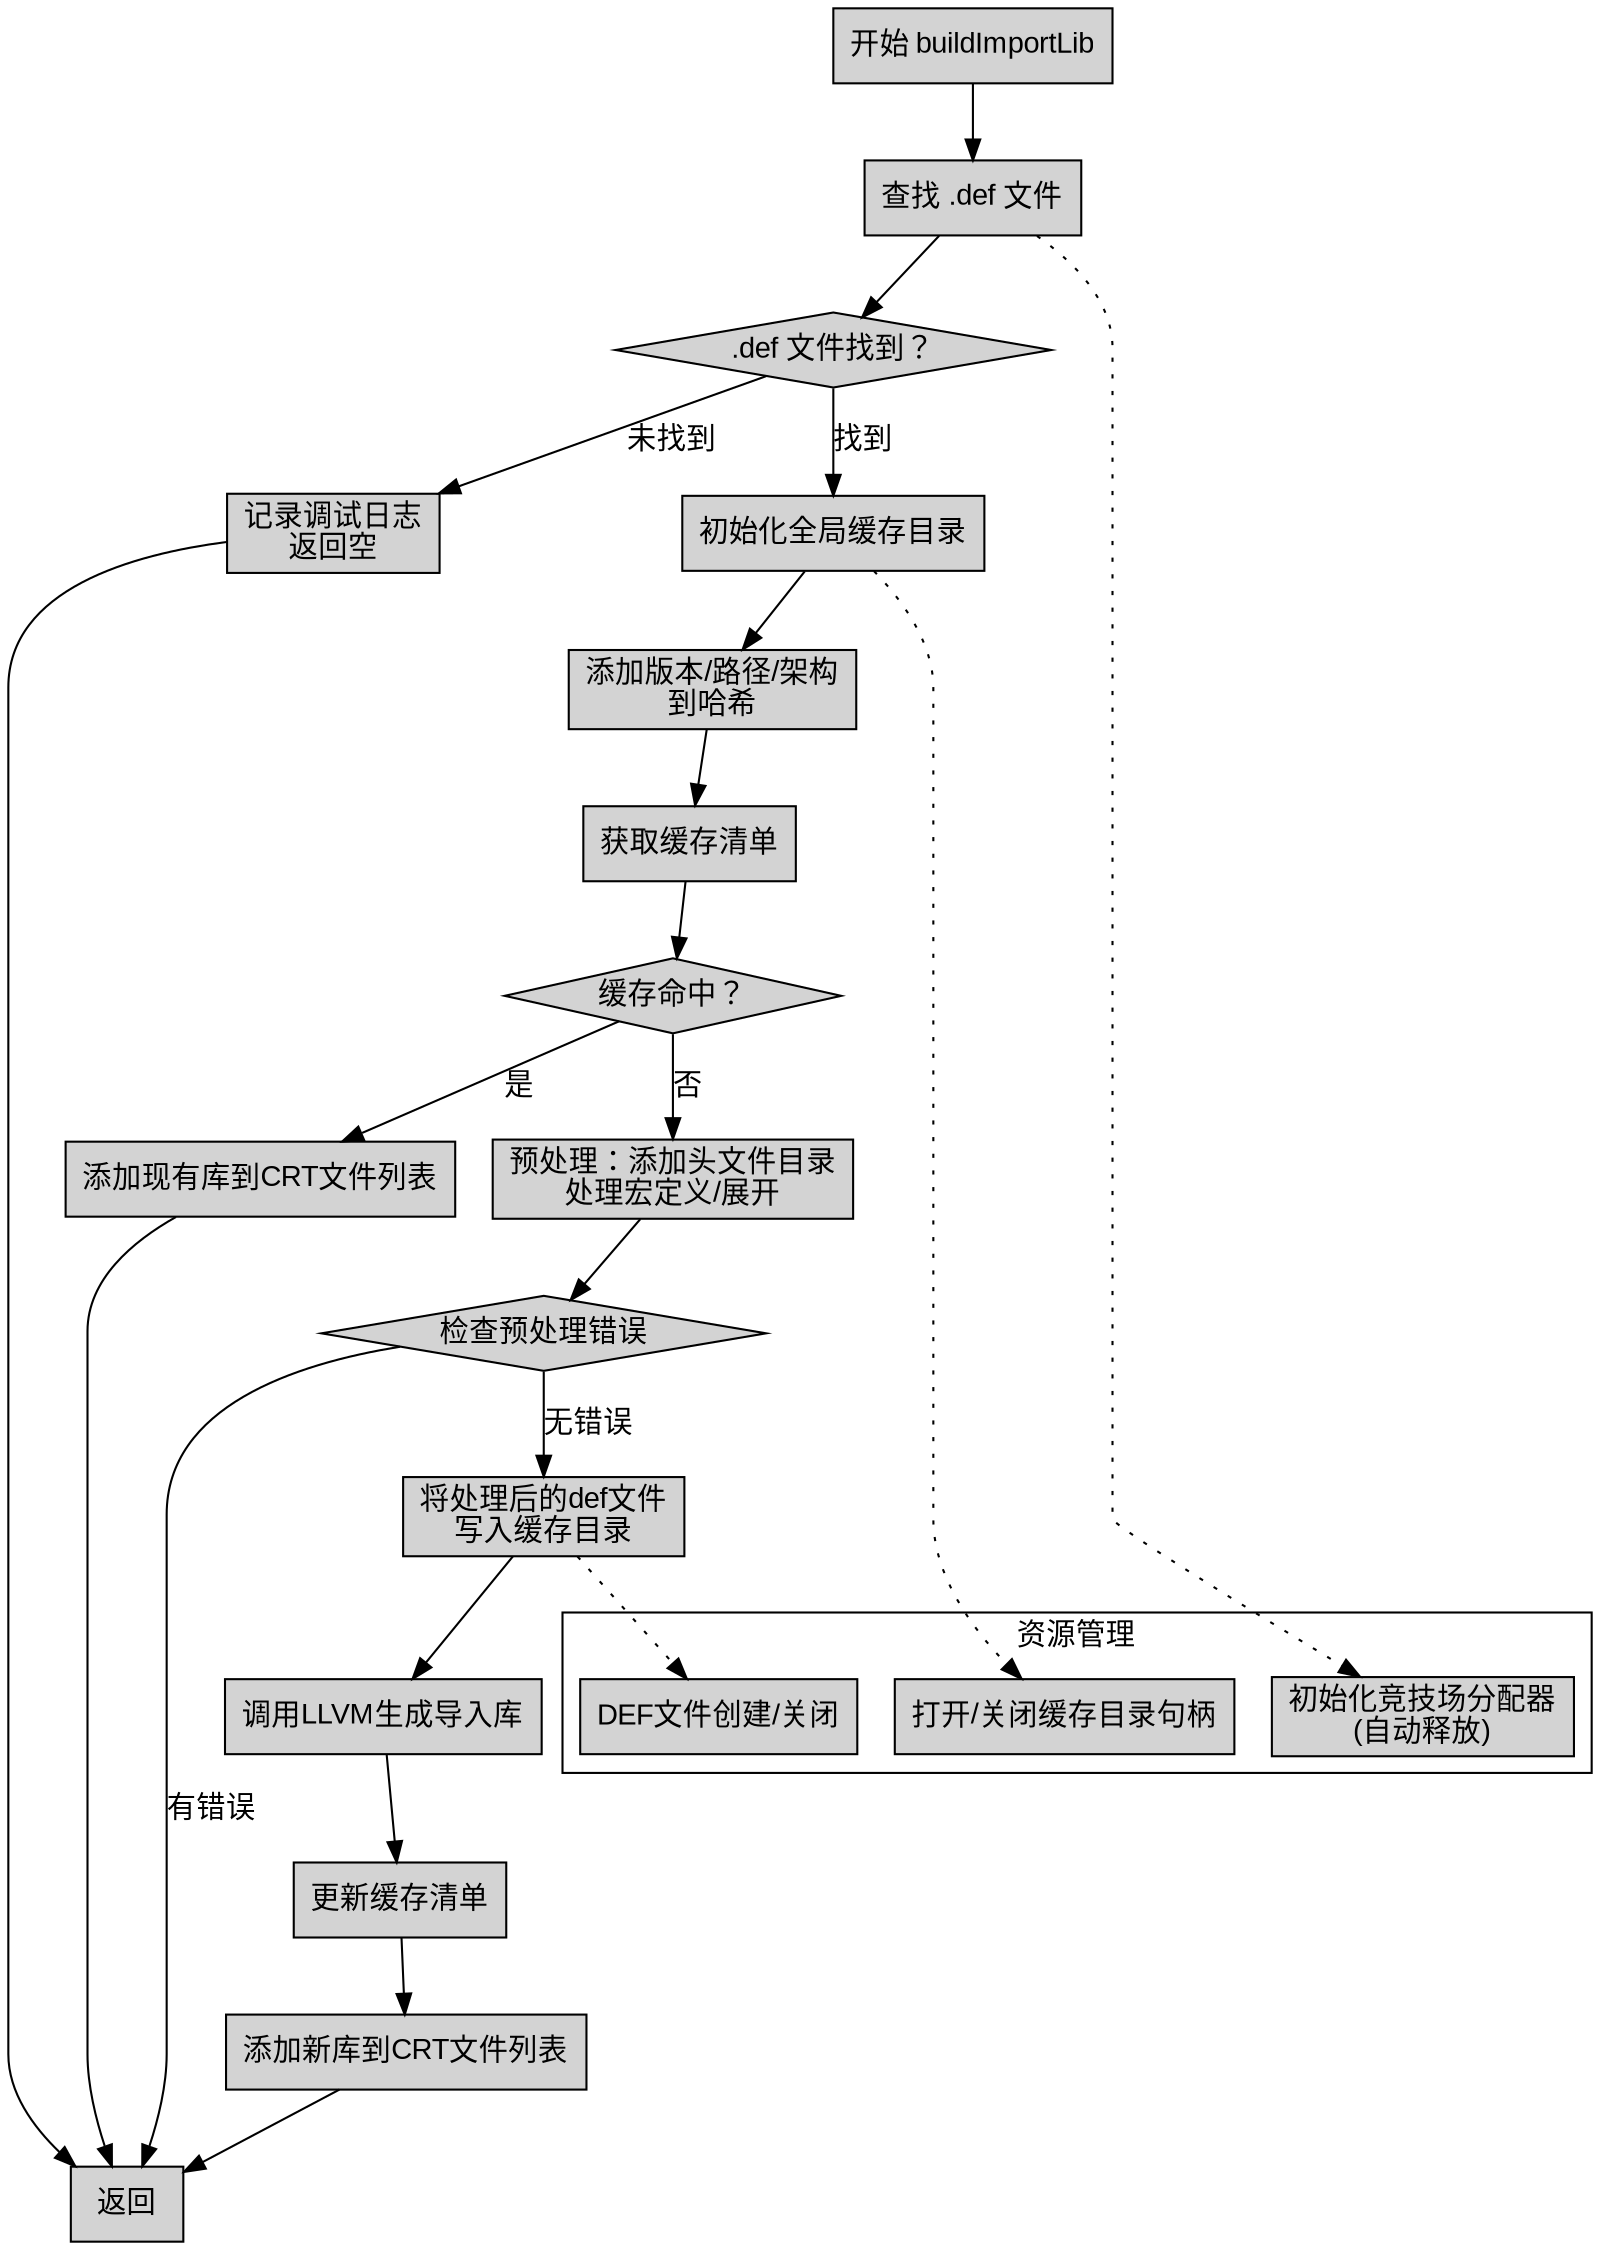 
digraph buildImportLib {
    graph [fontname="Arial", bgcolor="transparent"];
    node [shape=rectangle, style=filled, fillcolor="lightgray", fontname="Arial"];
    edge [fontname="Arial"];

    start [label="开始 buildImportLib"];
    check_def [label="查找 .def 文件"];
    def_found [label=".def 文件找到？", shape=diamond];
    log_missing [label="记录调试日志\n返回空"];
    init_cache [label="初始化全局缓存目录"];
    hash_setup [label="添加版本/路径/架构\n到哈希"];
    obtain_cache [label="获取缓存清单"];
    cache_hit [label="缓存命中？", shape=diamond];
    use_existing [label="添加现有库到CRT文件列表"];
    preprocess [label="预处理：添加头文件目录\n处理宏定义/展开"];
    handle_errors [label="检查预处理错误", shape=diamond];
    write_def [label="将处理后的def文件\n写入缓存目录"];
    gen_lib [label="调用LLVM生成导入库"];
    update_cache [label="更新缓存清单"];
    add_new_lib [label="添加新库到CRT文件列表"];
    end [label="返回"];

    start -> check_def;
    check_def -> def_found;
    def_found -> log_missing [label="未找到"];
    def_found -> init_cache [label="找到"];
    log_missing -> end;
    init_cache -> hash_setup;
    hash_setup -> obtain_cache;
    obtain_cache -> cache_hit;
    cache_hit -> use_existing [label="是"];
    use_existing -> end;
    cache_hit -> preprocess [label="否"];
    preprocess -> handle_errors;
    handle_errors -> write_def [label="无错误"];
    handle_errors -> end [label="有错误"];
    write_def -> gen_lib;
    gen_lib -> update_cache;
    update_cache -> add_new_lib;
    add_new_lib -> end;

    // 资源管理标注
    subgraph cluster_resources {
        label="资源管理";
        arena [label="初始化竞技场分配器\n(自动释放)"];
        cache_handle [label="打开/关闭缓存目录句柄"];
        file_handles [label="DEF文件创建/关闭"];
    }
    
    check_def -> arena [style=dotted];
    init_cache -> cache_handle [style=dotted];
    write_def -> file_handles [style=dotted];
}
